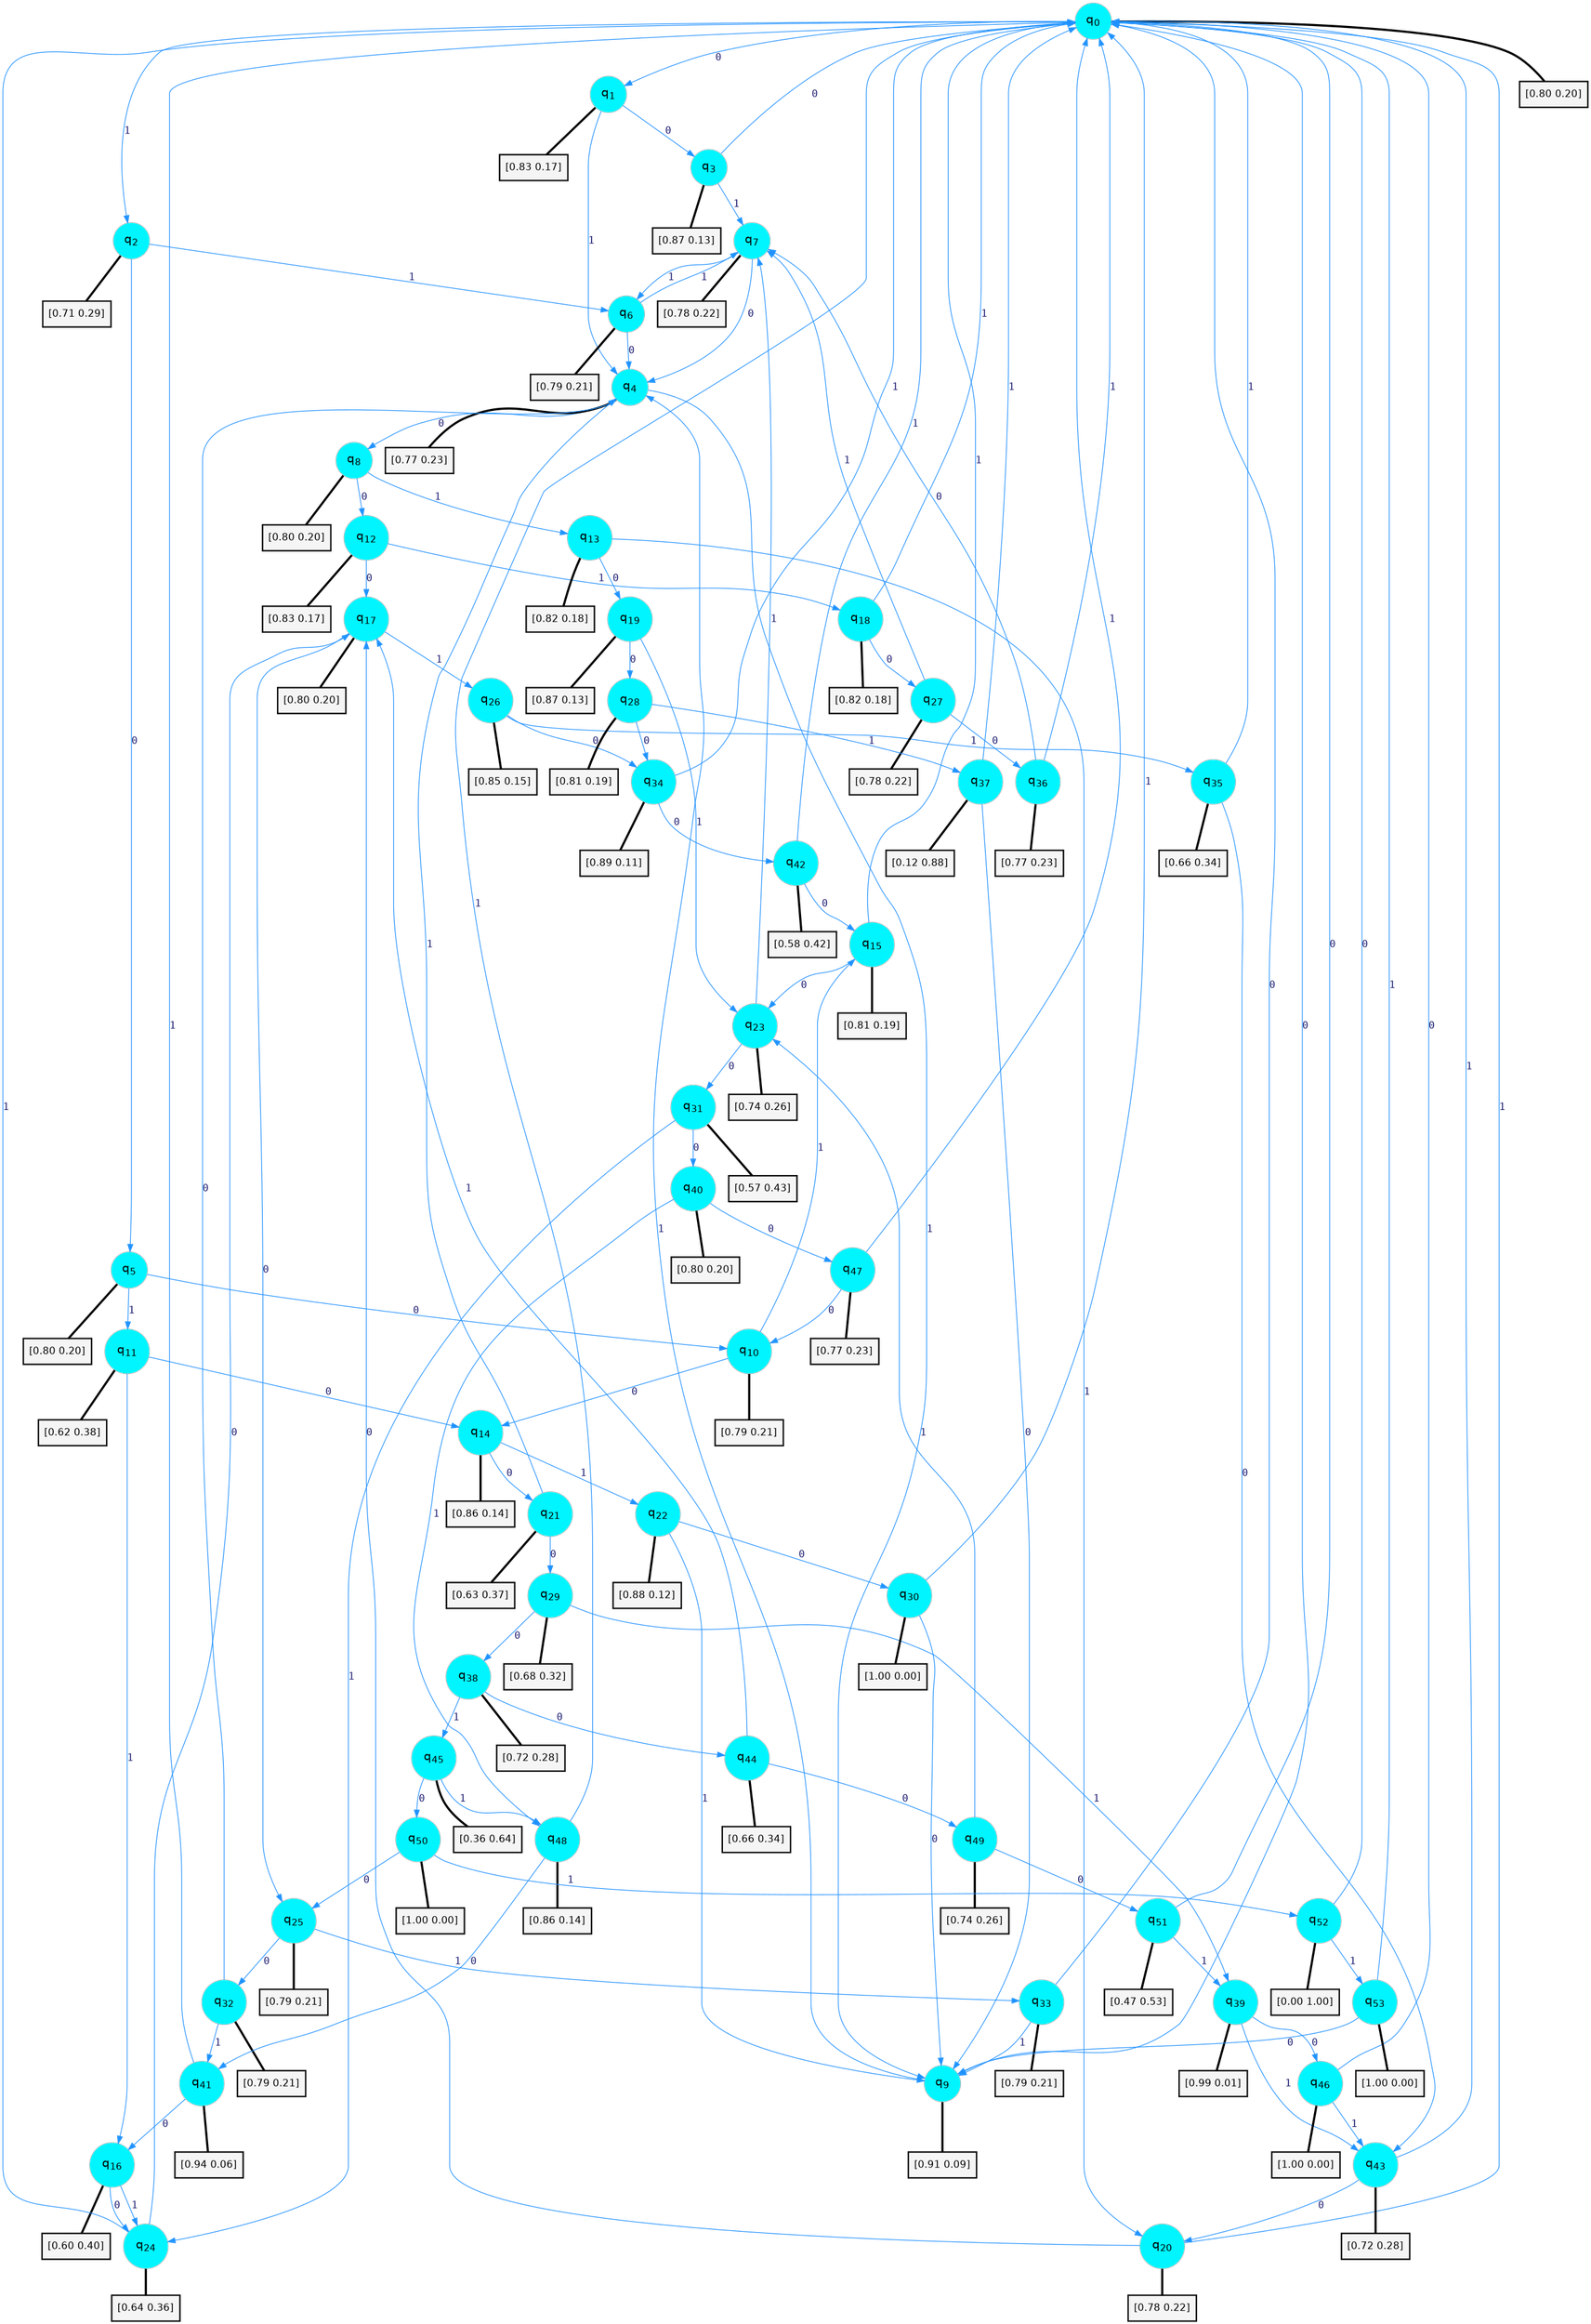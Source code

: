 digraph G {
graph [
bgcolor=transparent, dpi=300, rankdir=TD, size="40,25"];
node [
color=gray, fillcolor=turquoise1, fontcolor=black, fontname=Helvetica, fontsize=16, fontweight=bold, shape=circle, style=filled];
edge [
arrowsize=1, color=dodgerblue1, fontcolor=midnightblue, fontname=courier, fontweight=bold, penwidth=1, style=solid, weight=20];
0[label=<q<SUB>0</SUB>>];
1[label=<q<SUB>1</SUB>>];
2[label=<q<SUB>2</SUB>>];
3[label=<q<SUB>3</SUB>>];
4[label=<q<SUB>4</SUB>>];
5[label=<q<SUB>5</SUB>>];
6[label=<q<SUB>6</SUB>>];
7[label=<q<SUB>7</SUB>>];
8[label=<q<SUB>8</SUB>>];
9[label=<q<SUB>9</SUB>>];
10[label=<q<SUB>10</SUB>>];
11[label=<q<SUB>11</SUB>>];
12[label=<q<SUB>12</SUB>>];
13[label=<q<SUB>13</SUB>>];
14[label=<q<SUB>14</SUB>>];
15[label=<q<SUB>15</SUB>>];
16[label=<q<SUB>16</SUB>>];
17[label=<q<SUB>17</SUB>>];
18[label=<q<SUB>18</SUB>>];
19[label=<q<SUB>19</SUB>>];
20[label=<q<SUB>20</SUB>>];
21[label=<q<SUB>21</SUB>>];
22[label=<q<SUB>22</SUB>>];
23[label=<q<SUB>23</SUB>>];
24[label=<q<SUB>24</SUB>>];
25[label=<q<SUB>25</SUB>>];
26[label=<q<SUB>26</SUB>>];
27[label=<q<SUB>27</SUB>>];
28[label=<q<SUB>28</SUB>>];
29[label=<q<SUB>29</SUB>>];
30[label=<q<SUB>30</SUB>>];
31[label=<q<SUB>31</SUB>>];
32[label=<q<SUB>32</SUB>>];
33[label=<q<SUB>33</SUB>>];
34[label=<q<SUB>34</SUB>>];
35[label=<q<SUB>35</SUB>>];
36[label=<q<SUB>36</SUB>>];
37[label=<q<SUB>37</SUB>>];
38[label=<q<SUB>38</SUB>>];
39[label=<q<SUB>39</SUB>>];
40[label=<q<SUB>40</SUB>>];
41[label=<q<SUB>41</SUB>>];
42[label=<q<SUB>42</SUB>>];
43[label=<q<SUB>43</SUB>>];
44[label=<q<SUB>44</SUB>>];
45[label=<q<SUB>45</SUB>>];
46[label=<q<SUB>46</SUB>>];
47[label=<q<SUB>47</SUB>>];
48[label=<q<SUB>48</SUB>>];
49[label=<q<SUB>49</SUB>>];
50[label=<q<SUB>50</SUB>>];
51[label=<q<SUB>51</SUB>>];
52[label=<q<SUB>52</SUB>>];
53[label=<q<SUB>53</SUB>>];
54[label="[0.80 0.20]", shape=box,fontcolor=black, fontname=Helvetica, fontsize=14, penwidth=2, fillcolor=whitesmoke,color=black];
55[label="[0.83 0.17]", shape=box,fontcolor=black, fontname=Helvetica, fontsize=14, penwidth=2, fillcolor=whitesmoke,color=black];
56[label="[0.71 0.29]", shape=box,fontcolor=black, fontname=Helvetica, fontsize=14, penwidth=2, fillcolor=whitesmoke,color=black];
57[label="[0.87 0.13]", shape=box,fontcolor=black, fontname=Helvetica, fontsize=14, penwidth=2, fillcolor=whitesmoke,color=black];
58[label="[0.77 0.23]", shape=box,fontcolor=black, fontname=Helvetica, fontsize=14, penwidth=2, fillcolor=whitesmoke,color=black];
59[label="[0.80 0.20]", shape=box,fontcolor=black, fontname=Helvetica, fontsize=14, penwidth=2, fillcolor=whitesmoke,color=black];
60[label="[0.79 0.21]", shape=box,fontcolor=black, fontname=Helvetica, fontsize=14, penwidth=2, fillcolor=whitesmoke,color=black];
61[label="[0.78 0.22]", shape=box,fontcolor=black, fontname=Helvetica, fontsize=14, penwidth=2, fillcolor=whitesmoke,color=black];
62[label="[0.80 0.20]", shape=box,fontcolor=black, fontname=Helvetica, fontsize=14, penwidth=2, fillcolor=whitesmoke,color=black];
63[label="[0.91 0.09]", shape=box,fontcolor=black, fontname=Helvetica, fontsize=14, penwidth=2, fillcolor=whitesmoke,color=black];
64[label="[0.79 0.21]", shape=box,fontcolor=black, fontname=Helvetica, fontsize=14, penwidth=2, fillcolor=whitesmoke,color=black];
65[label="[0.62 0.38]", shape=box,fontcolor=black, fontname=Helvetica, fontsize=14, penwidth=2, fillcolor=whitesmoke,color=black];
66[label="[0.83 0.17]", shape=box,fontcolor=black, fontname=Helvetica, fontsize=14, penwidth=2, fillcolor=whitesmoke,color=black];
67[label="[0.82 0.18]", shape=box,fontcolor=black, fontname=Helvetica, fontsize=14, penwidth=2, fillcolor=whitesmoke,color=black];
68[label="[0.86 0.14]", shape=box,fontcolor=black, fontname=Helvetica, fontsize=14, penwidth=2, fillcolor=whitesmoke,color=black];
69[label="[0.81 0.19]", shape=box,fontcolor=black, fontname=Helvetica, fontsize=14, penwidth=2, fillcolor=whitesmoke,color=black];
70[label="[0.60 0.40]", shape=box,fontcolor=black, fontname=Helvetica, fontsize=14, penwidth=2, fillcolor=whitesmoke,color=black];
71[label="[0.80 0.20]", shape=box,fontcolor=black, fontname=Helvetica, fontsize=14, penwidth=2, fillcolor=whitesmoke,color=black];
72[label="[0.82 0.18]", shape=box,fontcolor=black, fontname=Helvetica, fontsize=14, penwidth=2, fillcolor=whitesmoke,color=black];
73[label="[0.87 0.13]", shape=box,fontcolor=black, fontname=Helvetica, fontsize=14, penwidth=2, fillcolor=whitesmoke,color=black];
74[label="[0.78 0.22]", shape=box,fontcolor=black, fontname=Helvetica, fontsize=14, penwidth=2, fillcolor=whitesmoke,color=black];
75[label="[0.63 0.37]", shape=box,fontcolor=black, fontname=Helvetica, fontsize=14, penwidth=2, fillcolor=whitesmoke,color=black];
76[label="[0.88 0.12]", shape=box,fontcolor=black, fontname=Helvetica, fontsize=14, penwidth=2, fillcolor=whitesmoke,color=black];
77[label="[0.74 0.26]", shape=box,fontcolor=black, fontname=Helvetica, fontsize=14, penwidth=2, fillcolor=whitesmoke,color=black];
78[label="[0.64 0.36]", shape=box,fontcolor=black, fontname=Helvetica, fontsize=14, penwidth=2, fillcolor=whitesmoke,color=black];
79[label="[0.79 0.21]", shape=box,fontcolor=black, fontname=Helvetica, fontsize=14, penwidth=2, fillcolor=whitesmoke,color=black];
80[label="[0.85 0.15]", shape=box,fontcolor=black, fontname=Helvetica, fontsize=14, penwidth=2, fillcolor=whitesmoke,color=black];
81[label="[0.78 0.22]", shape=box,fontcolor=black, fontname=Helvetica, fontsize=14, penwidth=2, fillcolor=whitesmoke,color=black];
82[label="[0.81 0.19]", shape=box,fontcolor=black, fontname=Helvetica, fontsize=14, penwidth=2, fillcolor=whitesmoke,color=black];
83[label="[0.68 0.32]", shape=box,fontcolor=black, fontname=Helvetica, fontsize=14, penwidth=2, fillcolor=whitesmoke,color=black];
84[label="[1.00 0.00]", shape=box,fontcolor=black, fontname=Helvetica, fontsize=14, penwidth=2, fillcolor=whitesmoke,color=black];
85[label="[0.57 0.43]", shape=box,fontcolor=black, fontname=Helvetica, fontsize=14, penwidth=2, fillcolor=whitesmoke,color=black];
86[label="[0.79 0.21]", shape=box,fontcolor=black, fontname=Helvetica, fontsize=14, penwidth=2, fillcolor=whitesmoke,color=black];
87[label="[0.79 0.21]", shape=box,fontcolor=black, fontname=Helvetica, fontsize=14, penwidth=2, fillcolor=whitesmoke,color=black];
88[label="[0.89 0.11]", shape=box,fontcolor=black, fontname=Helvetica, fontsize=14, penwidth=2, fillcolor=whitesmoke,color=black];
89[label="[0.66 0.34]", shape=box,fontcolor=black, fontname=Helvetica, fontsize=14, penwidth=2, fillcolor=whitesmoke,color=black];
90[label="[0.77 0.23]", shape=box,fontcolor=black, fontname=Helvetica, fontsize=14, penwidth=2, fillcolor=whitesmoke,color=black];
91[label="[0.12 0.88]", shape=box,fontcolor=black, fontname=Helvetica, fontsize=14, penwidth=2, fillcolor=whitesmoke,color=black];
92[label="[0.72 0.28]", shape=box,fontcolor=black, fontname=Helvetica, fontsize=14, penwidth=2, fillcolor=whitesmoke,color=black];
93[label="[0.99 0.01]", shape=box,fontcolor=black, fontname=Helvetica, fontsize=14, penwidth=2, fillcolor=whitesmoke,color=black];
94[label="[0.80 0.20]", shape=box,fontcolor=black, fontname=Helvetica, fontsize=14, penwidth=2, fillcolor=whitesmoke,color=black];
95[label="[0.94 0.06]", shape=box,fontcolor=black, fontname=Helvetica, fontsize=14, penwidth=2, fillcolor=whitesmoke,color=black];
96[label="[0.58 0.42]", shape=box,fontcolor=black, fontname=Helvetica, fontsize=14, penwidth=2, fillcolor=whitesmoke,color=black];
97[label="[0.72 0.28]", shape=box,fontcolor=black, fontname=Helvetica, fontsize=14, penwidth=2, fillcolor=whitesmoke,color=black];
98[label="[0.66 0.34]", shape=box,fontcolor=black, fontname=Helvetica, fontsize=14, penwidth=2, fillcolor=whitesmoke,color=black];
99[label="[0.36 0.64]", shape=box,fontcolor=black, fontname=Helvetica, fontsize=14, penwidth=2, fillcolor=whitesmoke,color=black];
100[label="[1.00 0.00]", shape=box,fontcolor=black, fontname=Helvetica, fontsize=14, penwidth=2, fillcolor=whitesmoke,color=black];
101[label="[0.77 0.23]", shape=box,fontcolor=black, fontname=Helvetica, fontsize=14, penwidth=2, fillcolor=whitesmoke,color=black];
102[label="[0.86 0.14]", shape=box,fontcolor=black, fontname=Helvetica, fontsize=14, penwidth=2, fillcolor=whitesmoke,color=black];
103[label="[0.74 0.26]", shape=box,fontcolor=black, fontname=Helvetica, fontsize=14, penwidth=2, fillcolor=whitesmoke,color=black];
104[label="[1.00 0.00]", shape=box,fontcolor=black, fontname=Helvetica, fontsize=14, penwidth=2, fillcolor=whitesmoke,color=black];
105[label="[0.47 0.53]", shape=box,fontcolor=black, fontname=Helvetica, fontsize=14, penwidth=2, fillcolor=whitesmoke,color=black];
106[label="[0.00 1.00]", shape=box,fontcolor=black, fontname=Helvetica, fontsize=14, penwidth=2, fillcolor=whitesmoke,color=black];
107[label="[1.00 0.00]", shape=box,fontcolor=black, fontname=Helvetica, fontsize=14, penwidth=2, fillcolor=whitesmoke,color=black];
0->1 [label=0];
0->2 [label=1];
0->54 [arrowhead=none, penwidth=3,color=black];
1->3 [label=0];
1->4 [label=1];
1->55 [arrowhead=none, penwidth=3,color=black];
2->5 [label=0];
2->6 [label=1];
2->56 [arrowhead=none, penwidth=3,color=black];
3->0 [label=0];
3->7 [label=1];
3->57 [arrowhead=none, penwidth=3,color=black];
4->8 [label=0];
4->9 [label=1];
4->58 [arrowhead=none, penwidth=3,color=black];
5->10 [label=0];
5->11 [label=1];
5->59 [arrowhead=none, penwidth=3,color=black];
6->4 [label=0];
6->7 [label=1];
6->60 [arrowhead=none, penwidth=3,color=black];
7->4 [label=0];
7->6 [label=1];
7->61 [arrowhead=none, penwidth=3,color=black];
8->12 [label=0];
8->13 [label=1];
8->62 [arrowhead=none, penwidth=3,color=black];
9->0 [label=0];
9->4 [label=1];
9->63 [arrowhead=none, penwidth=3,color=black];
10->14 [label=0];
10->15 [label=1];
10->64 [arrowhead=none, penwidth=3,color=black];
11->14 [label=0];
11->16 [label=1];
11->65 [arrowhead=none, penwidth=3,color=black];
12->17 [label=0];
12->18 [label=1];
12->66 [arrowhead=none, penwidth=3,color=black];
13->19 [label=0];
13->20 [label=1];
13->67 [arrowhead=none, penwidth=3,color=black];
14->21 [label=0];
14->22 [label=1];
14->68 [arrowhead=none, penwidth=3,color=black];
15->23 [label=0];
15->0 [label=1];
15->69 [arrowhead=none, penwidth=3,color=black];
16->24 [label=0];
16->24 [label=1];
16->70 [arrowhead=none, penwidth=3,color=black];
17->25 [label=0];
17->26 [label=1];
17->71 [arrowhead=none, penwidth=3,color=black];
18->27 [label=0];
18->0 [label=1];
18->72 [arrowhead=none, penwidth=3,color=black];
19->28 [label=0];
19->23 [label=1];
19->73 [arrowhead=none, penwidth=3,color=black];
20->17 [label=0];
20->0 [label=1];
20->74 [arrowhead=none, penwidth=3,color=black];
21->29 [label=0];
21->4 [label=1];
21->75 [arrowhead=none, penwidth=3,color=black];
22->30 [label=0];
22->9 [label=1];
22->76 [arrowhead=none, penwidth=3,color=black];
23->31 [label=0];
23->7 [label=1];
23->77 [arrowhead=none, penwidth=3,color=black];
24->17 [label=0];
24->0 [label=1];
24->78 [arrowhead=none, penwidth=3,color=black];
25->32 [label=0];
25->33 [label=1];
25->79 [arrowhead=none, penwidth=3,color=black];
26->34 [label=0];
26->35 [label=1];
26->80 [arrowhead=none, penwidth=3,color=black];
27->36 [label=0];
27->7 [label=1];
27->81 [arrowhead=none, penwidth=3,color=black];
28->34 [label=0];
28->37 [label=1];
28->82 [arrowhead=none, penwidth=3,color=black];
29->38 [label=0];
29->39 [label=1];
29->83 [arrowhead=none, penwidth=3,color=black];
30->9 [label=0];
30->0 [label=1];
30->84 [arrowhead=none, penwidth=3,color=black];
31->40 [label=0];
31->24 [label=1];
31->85 [arrowhead=none, penwidth=3,color=black];
32->4 [label=0];
32->41 [label=1];
32->86 [arrowhead=none, penwidth=3,color=black];
33->0 [label=0];
33->9 [label=1];
33->87 [arrowhead=none, penwidth=3,color=black];
34->42 [label=0];
34->0 [label=1];
34->88 [arrowhead=none, penwidth=3,color=black];
35->43 [label=0];
35->0 [label=1];
35->89 [arrowhead=none, penwidth=3,color=black];
36->7 [label=0];
36->0 [label=1];
36->90 [arrowhead=none, penwidth=3,color=black];
37->9 [label=0];
37->0 [label=1];
37->91 [arrowhead=none, penwidth=3,color=black];
38->44 [label=0];
38->45 [label=1];
38->92 [arrowhead=none, penwidth=3,color=black];
39->46 [label=0];
39->43 [label=1];
39->93 [arrowhead=none, penwidth=3,color=black];
40->47 [label=0];
40->48 [label=1];
40->94 [arrowhead=none, penwidth=3,color=black];
41->16 [label=0];
41->0 [label=1];
41->95 [arrowhead=none, penwidth=3,color=black];
42->15 [label=0];
42->0 [label=1];
42->96 [arrowhead=none, penwidth=3,color=black];
43->20 [label=0];
43->0 [label=1];
43->97 [arrowhead=none, penwidth=3,color=black];
44->49 [label=0];
44->17 [label=1];
44->98 [arrowhead=none, penwidth=3,color=black];
45->50 [label=0];
45->48 [label=1];
45->99 [arrowhead=none, penwidth=3,color=black];
46->0 [label=0];
46->43 [label=1];
46->100 [arrowhead=none, penwidth=3,color=black];
47->10 [label=0];
47->0 [label=1];
47->101 [arrowhead=none, penwidth=3,color=black];
48->41 [label=0];
48->0 [label=1];
48->102 [arrowhead=none, penwidth=3,color=black];
49->51 [label=0];
49->23 [label=1];
49->103 [arrowhead=none, penwidth=3,color=black];
50->25 [label=0];
50->52 [label=1];
50->104 [arrowhead=none, penwidth=3,color=black];
51->0 [label=0];
51->39 [label=1];
51->105 [arrowhead=none, penwidth=3,color=black];
52->0 [label=0];
52->53 [label=1];
52->106 [arrowhead=none, penwidth=3,color=black];
53->9 [label=0];
53->0 [label=1];
53->107 [arrowhead=none, penwidth=3,color=black];
}
